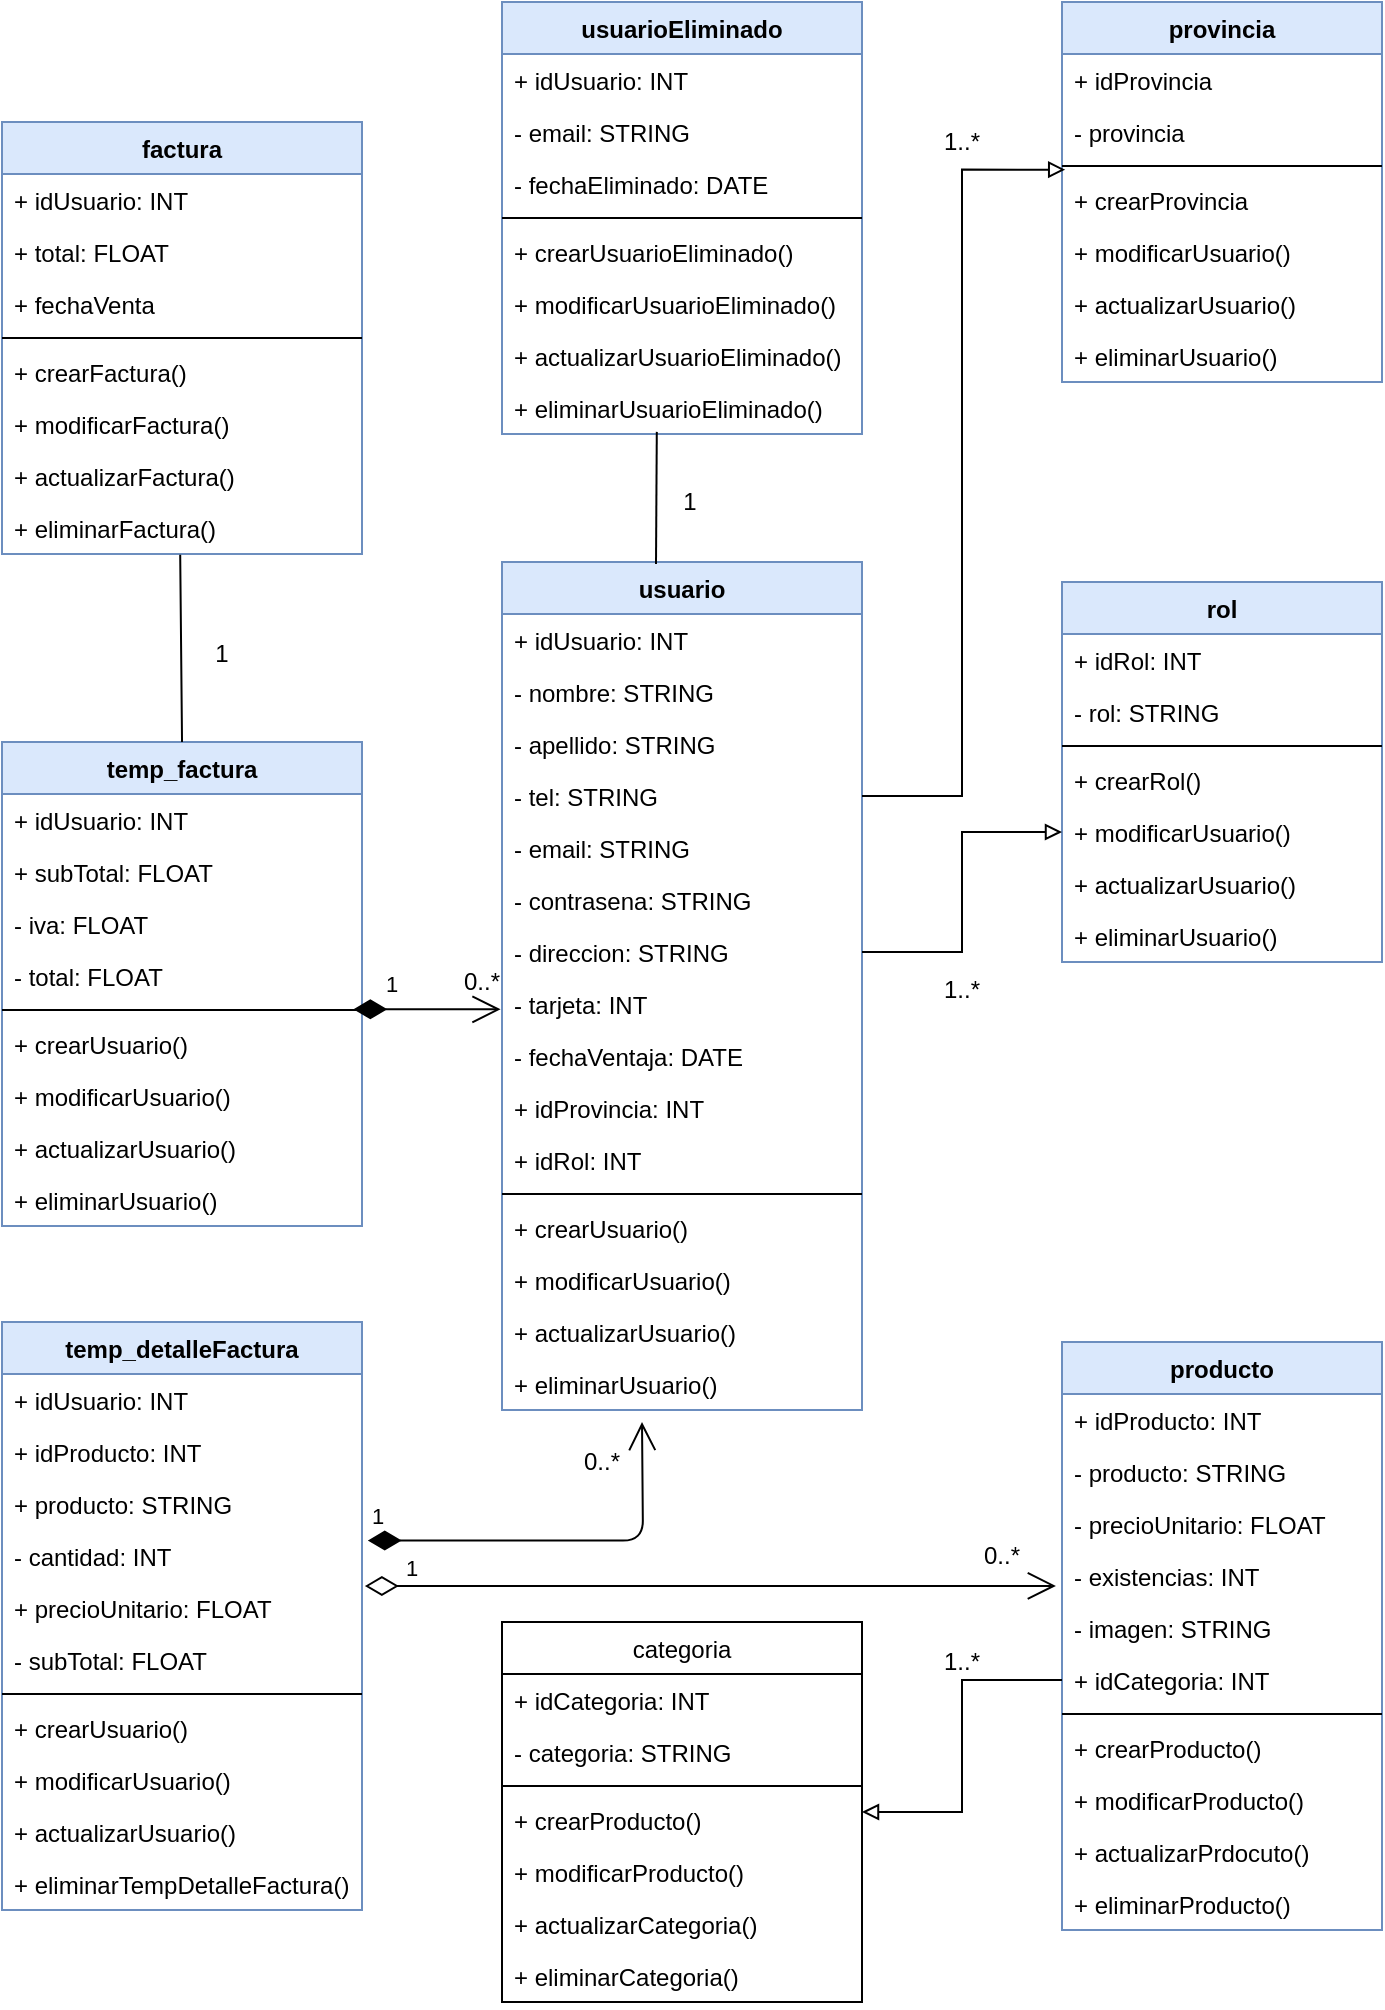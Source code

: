 <mxfile version="14.7.3" type="github">
  <diagram id="C5RBs43oDa-KdzZeNtuy" name="Page-1">
    <mxGraphModel dx="2031" dy="1134" grid="1" gridSize="10" guides="1" tooltips="1" connect="1" arrows="1" fold="1" page="1" pageScale="1" pageWidth="827" pageHeight="1169" math="0" shadow="0">
      <root>
        <mxCell id="WIyWlLk6GJQsqaUBKTNV-0" />
        <mxCell id="WIyWlLk6GJQsqaUBKTNV-1" parent="WIyWlLk6GJQsqaUBKTNV-0" />
        <mxCell id="GubnlPtlJqynrmXWnOc9-0" value="usuarioEliminado" style="swimlane;fontStyle=1;align=center;verticalAlign=top;childLayout=stackLayout;horizontal=1;startSize=26;horizontalStack=0;resizeParent=1;resizeParentMax=0;resizeLast=0;collapsible=1;marginBottom=0;fillColor=#dae8fc;strokeColor=#6c8ebf;" vertex="1" parent="WIyWlLk6GJQsqaUBKTNV-1">
          <mxGeometry x="300" y="140" width="180" height="216" as="geometry" />
        </mxCell>
        <mxCell id="GubnlPtlJqynrmXWnOc9-1" value="+ idUsuario: INT" style="text;strokeColor=none;fillColor=none;align=left;verticalAlign=top;spacingLeft=4;spacingRight=4;overflow=hidden;rotatable=0;points=[[0,0.5],[1,0.5]];portConstraint=eastwest;" vertex="1" parent="GubnlPtlJqynrmXWnOc9-0">
          <mxGeometry y="26" width="180" height="26" as="geometry" />
        </mxCell>
        <mxCell id="GubnlPtlJqynrmXWnOc9-32" value="- email: STRING&#xa;" style="text;strokeColor=none;fillColor=none;align=left;verticalAlign=top;spacingLeft=4;spacingRight=4;overflow=hidden;rotatable=0;points=[[0,0.5],[1,0.5]];portConstraint=eastwest;" vertex="1" parent="GubnlPtlJqynrmXWnOc9-0">
          <mxGeometry y="52" width="180" height="26" as="geometry" />
        </mxCell>
        <mxCell id="GubnlPtlJqynrmXWnOc9-57" value="- fechaEliminado: DATE" style="text;strokeColor=none;fillColor=none;align=left;verticalAlign=top;spacingLeft=4;spacingRight=4;overflow=hidden;rotatable=0;points=[[0,0.5],[1,0.5]];portConstraint=eastwest;" vertex="1" parent="GubnlPtlJqynrmXWnOc9-0">
          <mxGeometry y="78" width="180" height="26" as="geometry" />
        </mxCell>
        <mxCell id="GubnlPtlJqynrmXWnOc9-2" value="" style="line;strokeWidth=1;fillColor=none;align=left;verticalAlign=middle;spacingTop=-1;spacingLeft=3;spacingRight=3;rotatable=0;labelPosition=right;points=[];portConstraint=eastwest;" vertex="1" parent="GubnlPtlJqynrmXWnOc9-0">
          <mxGeometry y="104" width="180" height="8" as="geometry" />
        </mxCell>
        <mxCell id="GubnlPtlJqynrmXWnOc9-3" value="+ crearUsuarioEliminado()" style="text;strokeColor=none;fillColor=none;align=left;verticalAlign=top;spacingLeft=4;spacingRight=4;overflow=hidden;rotatable=0;points=[[0,0.5],[1,0.5]];portConstraint=eastwest;" vertex="1" parent="GubnlPtlJqynrmXWnOc9-0">
          <mxGeometry y="112" width="180" height="26" as="geometry" />
        </mxCell>
        <mxCell id="GubnlPtlJqynrmXWnOc9-54" value="+ modificarUsuarioEliminado()" style="text;strokeColor=none;fillColor=none;align=left;verticalAlign=top;spacingLeft=4;spacingRight=4;overflow=hidden;rotatable=0;points=[[0,0.5],[1,0.5]];portConstraint=eastwest;" vertex="1" parent="GubnlPtlJqynrmXWnOc9-0">
          <mxGeometry y="138" width="180" height="26" as="geometry" />
        </mxCell>
        <mxCell id="GubnlPtlJqynrmXWnOc9-55" value="+ actualizarUsuarioEliminado()" style="text;strokeColor=none;fillColor=none;align=left;verticalAlign=top;spacingLeft=4;spacingRight=4;overflow=hidden;rotatable=0;points=[[0,0.5],[1,0.5]];portConstraint=eastwest;" vertex="1" parent="GubnlPtlJqynrmXWnOc9-0">
          <mxGeometry y="164" width="180" height="26" as="geometry" />
        </mxCell>
        <mxCell id="GubnlPtlJqynrmXWnOc9-56" value="+ eliminarUsuarioEliminado()" style="text;strokeColor=none;fillColor=none;align=left;verticalAlign=top;spacingLeft=4;spacingRight=4;overflow=hidden;rotatable=0;points=[[0,0.5],[1,0.5]];portConstraint=eastwest;" vertex="1" parent="GubnlPtlJqynrmXWnOc9-0">
          <mxGeometry y="190" width="180" height="26" as="geometry" />
        </mxCell>
        <mxCell id="GubnlPtlJqynrmXWnOc9-4" value="usuario" style="swimlane;fontStyle=1;align=center;verticalAlign=top;childLayout=stackLayout;horizontal=1;startSize=26;horizontalStack=0;resizeParent=1;resizeParentMax=0;resizeLast=0;collapsible=1;marginBottom=0;fillColor=#dae8fc;strokeColor=#6c8ebf;" vertex="1" parent="WIyWlLk6GJQsqaUBKTNV-1">
          <mxGeometry x="300" y="420" width="180" height="424" as="geometry" />
        </mxCell>
        <mxCell id="GubnlPtlJqynrmXWnOc9-5" value="+ idUsuario: INT" style="text;strokeColor=none;fillColor=none;align=left;verticalAlign=top;spacingLeft=4;spacingRight=4;overflow=hidden;rotatable=0;points=[[0,0.5],[1,0.5]];portConstraint=eastwest;" vertex="1" parent="GubnlPtlJqynrmXWnOc9-4">
          <mxGeometry y="26" width="180" height="26" as="geometry" />
        </mxCell>
        <mxCell id="GubnlPtlJqynrmXWnOc9-37" value="- nombre: STRING" style="text;strokeColor=none;fillColor=none;align=left;verticalAlign=top;spacingLeft=4;spacingRight=4;overflow=hidden;rotatable=0;points=[[0,0.5],[1,0.5]];portConstraint=eastwest;" vertex="1" parent="GubnlPtlJqynrmXWnOc9-4">
          <mxGeometry y="52" width="180" height="26" as="geometry" />
        </mxCell>
        <mxCell id="GubnlPtlJqynrmXWnOc9-38" value="- apellido: STRING" style="text;strokeColor=none;fillColor=none;align=left;verticalAlign=top;spacingLeft=4;spacingRight=4;overflow=hidden;rotatable=0;points=[[0,0.5],[1,0.5]];portConstraint=eastwest;" vertex="1" parent="GubnlPtlJqynrmXWnOc9-4">
          <mxGeometry y="78" width="180" height="26" as="geometry" />
        </mxCell>
        <mxCell id="GubnlPtlJqynrmXWnOc9-39" value="- tel: STRING" style="text;strokeColor=none;fillColor=none;align=left;verticalAlign=top;spacingLeft=4;spacingRight=4;overflow=hidden;rotatable=0;points=[[0,0.5],[1,0.5]];portConstraint=eastwest;" vertex="1" parent="GubnlPtlJqynrmXWnOc9-4">
          <mxGeometry y="104" width="180" height="26" as="geometry" />
        </mxCell>
        <mxCell id="GubnlPtlJqynrmXWnOc9-40" value="- email: STRING " style="text;strokeColor=none;fillColor=none;align=left;verticalAlign=top;spacingLeft=4;spacingRight=4;overflow=hidden;rotatable=0;points=[[0,0.5],[1,0.5]];portConstraint=eastwest;" vertex="1" parent="GubnlPtlJqynrmXWnOc9-4">
          <mxGeometry y="130" width="180" height="26" as="geometry" />
        </mxCell>
        <mxCell id="GubnlPtlJqynrmXWnOc9-41" value="- contrasena: STRING" style="text;strokeColor=none;fillColor=none;align=left;verticalAlign=top;spacingLeft=4;spacingRight=4;overflow=hidden;rotatable=0;points=[[0,0.5],[1,0.5]];portConstraint=eastwest;" vertex="1" parent="GubnlPtlJqynrmXWnOc9-4">
          <mxGeometry y="156" width="180" height="26" as="geometry" />
        </mxCell>
        <mxCell id="GubnlPtlJqynrmXWnOc9-46" value="- direccion: STRING " style="text;strokeColor=none;fillColor=none;align=left;verticalAlign=top;spacingLeft=4;spacingRight=4;overflow=hidden;rotatable=0;points=[[0,0.5],[1,0.5]];portConstraint=eastwest;" vertex="1" parent="GubnlPtlJqynrmXWnOc9-4">
          <mxGeometry y="182" width="180" height="26" as="geometry" />
        </mxCell>
        <mxCell id="GubnlPtlJqynrmXWnOc9-47" value="- tarjeta: INT " style="text;strokeColor=none;fillColor=none;align=left;verticalAlign=top;spacingLeft=4;spacingRight=4;overflow=hidden;rotatable=0;points=[[0,0.5],[1,0.5]];portConstraint=eastwest;" vertex="1" parent="GubnlPtlJqynrmXWnOc9-4">
          <mxGeometry y="208" width="180" height="26" as="geometry" />
        </mxCell>
        <mxCell id="GubnlPtlJqynrmXWnOc9-48" value="- fechaVentaja: DATE " style="text;strokeColor=none;fillColor=none;align=left;verticalAlign=top;spacingLeft=4;spacingRight=4;overflow=hidden;rotatable=0;points=[[0,0.5],[1,0.5]];portConstraint=eastwest;" vertex="1" parent="GubnlPtlJqynrmXWnOc9-4">
          <mxGeometry y="234" width="180" height="26" as="geometry" />
        </mxCell>
        <mxCell id="GubnlPtlJqynrmXWnOc9-49" value="+ idProvincia: INT " style="text;strokeColor=none;fillColor=none;align=left;verticalAlign=top;spacingLeft=4;spacingRight=4;overflow=hidden;rotatable=0;points=[[0,0.5],[1,0.5]];portConstraint=eastwest;" vertex="1" parent="GubnlPtlJqynrmXWnOc9-4">
          <mxGeometry y="260" width="180" height="26" as="geometry" />
        </mxCell>
        <mxCell id="GubnlPtlJqynrmXWnOc9-50" value="+ idRol: INT" style="text;strokeColor=none;fillColor=none;align=left;verticalAlign=top;spacingLeft=4;spacingRight=4;overflow=hidden;rotatable=0;points=[[0,0.5],[1,0.5]];portConstraint=eastwest;" vertex="1" parent="GubnlPtlJqynrmXWnOc9-4">
          <mxGeometry y="286" width="180" height="26" as="geometry" />
        </mxCell>
        <mxCell id="GubnlPtlJqynrmXWnOc9-6" value="" style="line;strokeWidth=1;fillColor=none;align=left;verticalAlign=middle;spacingTop=-1;spacingLeft=3;spacingRight=3;rotatable=0;labelPosition=right;points=[];portConstraint=eastwest;" vertex="1" parent="GubnlPtlJqynrmXWnOc9-4">
          <mxGeometry y="312" width="180" height="8" as="geometry" />
        </mxCell>
        <mxCell id="GubnlPtlJqynrmXWnOc9-7" value="+ crearUsuario()" style="text;strokeColor=none;fillColor=none;align=left;verticalAlign=top;spacingLeft=4;spacingRight=4;overflow=hidden;rotatable=0;points=[[0,0.5],[1,0.5]];portConstraint=eastwest;" vertex="1" parent="GubnlPtlJqynrmXWnOc9-4">
          <mxGeometry y="320" width="180" height="26" as="geometry" />
        </mxCell>
        <mxCell id="GubnlPtlJqynrmXWnOc9-51" value="+ modificarUsuario()" style="text;strokeColor=none;fillColor=none;align=left;verticalAlign=top;spacingLeft=4;spacingRight=4;overflow=hidden;rotatable=0;points=[[0,0.5],[1,0.5]];portConstraint=eastwest;" vertex="1" parent="GubnlPtlJqynrmXWnOc9-4">
          <mxGeometry y="346" width="180" height="26" as="geometry" />
        </mxCell>
        <mxCell id="GubnlPtlJqynrmXWnOc9-52" value="+ actualizarUsuario()" style="text;strokeColor=none;fillColor=none;align=left;verticalAlign=top;spacingLeft=4;spacingRight=4;overflow=hidden;rotatable=0;points=[[0,0.5],[1,0.5]];portConstraint=eastwest;" vertex="1" parent="GubnlPtlJqynrmXWnOc9-4">
          <mxGeometry y="372" width="180" height="26" as="geometry" />
        </mxCell>
        <mxCell id="GubnlPtlJqynrmXWnOc9-53" value="+ eliminarUsuario()" style="text;strokeColor=none;fillColor=none;align=left;verticalAlign=top;spacingLeft=4;spacingRight=4;overflow=hidden;rotatable=0;points=[[0,0.5],[1,0.5]];portConstraint=eastwest;" vertex="1" parent="GubnlPtlJqynrmXWnOc9-4">
          <mxGeometry y="398" width="180" height="26" as="geometry" />
        </mxCell>
        <mxCell id="GubnlPtlJqynrmXWnOc9-8" value="producto" style="swimlane;fontStyle=1;align=center;verticalAlign=top;childLayout=stackLayout;horizontal=1;startSize=26;horizontalStack=0;resizeParent=1;resizeParentMax=0;resizeLast=0;collapsible=1;marginBottom=0;fillColor=#dae8fc;strokeColor=#6c8ebf;" vertex="1" parent="WIyWlLk6GJQsqaUBKTNV-1">
          <mxGeometry x="580" y="810" width="160" height="294" as="geometry" />
        </mxCell>
        <mxCell id="GubnlPtlJqynrmXWnOc9-9" value="+ idProducto: INT" style="text;strokeColor=none;fillColor=none;align=left;verticalAlign=top;spacingLeft=4;spacingRight=4;overflow=hidden;rotatable=0;points=[[0,0.5],[1,0.5]];portConstraint=eastwest;" vertex="1" parent="GubnlPtlJqynrmXWnOc9-8">
          <mxGeometry y="26" width="160" height="26" as="geometry" />
        </mxCell>
        <mxCell id="GubnlPtlJqynrmXWnOc9-72" value="- producto: STRING" style="text;strokeColor=none;fillColor=none;align=left;verticalAlign=top;spacingLeft=4;spacingRight=4;overflow=hidden;rotatable=0;points=[[0,0.5],[1,0.5]];portConstraint=eastwest;" vertex="1" parent="GubnlPtlJqynrmXWnOc9-8">
          <mxGeometry y="52" width="160" height="26" as="geometry" />
        </mxCell>
        <mxCell id="GubnlPtlJqynrmXWnOc9-73" value="- precioUnitario: FLOAT" style="text;strokeColor=none;fillColor=none;align=left;verticalAlign=top;spacingLeft=4;spacingRight=4;overflow=hidden;rotatable=0;points=[[0,0.5],[1,0.5]];portConstraint=eastwest;" vertex="1" parent="GubnlPtlJqynrmXWnOc9-8">
          <mxGeometry y="78" width="160" height="26" as="geometry" />
        </mxCell>
        <mxCell id="GubnlPtlJqynrmXWnOc9-74" value="- existencias: INT" style="text;strokeColor=none;fillColor=none;align=left;verticalAlign=top;spacingLeft=4;spacingRight=4;overflow=hidden;rotatable=0;points=[[0,0.5],[1,0.5]];portConstraint=eastwest;" vertex="1" parent="GubnlPtlJqynrmXWnOc9-8">
          <mxGeometry y="104" width="160" height="26" as="geometry" />
        </mxCell>
        <mxCell id="GubnlPtlJqynrmXWnOc9-75" value="- imagen: STRING " style="text;strokeColor=none;fillColor=none;align=left;verticalAlign=top;spacingLeft=4;spacingRight=4;overflow=hidden;rotatable=0;points=[[0,0.5],[1,0.5]];portConstraint=eastwest;" vertex="1" parent="GubnlPtlJqynrmXWnOc9-8">
          <mxGeometry y="130" width="160" height="26" as="geometry" />
        </mxCell>
        <mxCell id="GubnlPtlJqynrmXWnOc9-76" value="+ idCategoria: INT" style="text;strokeColor=none;fillColor=none;align=left;verticalAlign=top;spacingLeft=4;spacingRight=4;overflow=hidden;rotatable=0;points=[[0,0.5],[1,0.5]];portConstraint=eastwest;" vertex="1" parent="GubnlPtlJqynrmXWnOc9-8">
          <mxGeometry y="156" width="160" height="26" as="geometry" />
        </mxCell>
        <mxCell id="GubnlPtlJqynrmXWnOc9-10" value="" style="line;strokeWidth=1;fillColor=none;align=left;verticalAlign=middle;spacingTop=-1;spacingLeft=3;spacingRight=3;rotatable=0;labelPosition=right;points=[];portConstraint=eastwest;" vertex="1" parent="GubnlPtlJqynrmXWnOc9-8">
          <mxGeometry y="182" width="160" height="8" as="geometry" />
        </mxCell>
        <mxCell id="GubnlPtlJqynrmXWnOc9-11" value="+ crearProducto()" style="text;strokeColor=none;fillColor=none;align=left;verticalAlign=top;spacingLeft=4;spacingRight=4;overflow=hidden;rotatable=0;points=[[0,0.5],[1,0.5]];portConstraint=eastwest;" vertex="1" parent="GubnlPtlJqynrmXWnOc9-8">
          <mxGeometry y="190" width="160" height="26" as="geometry" />
        </mxCell>
        <mxCell id="GubnlPtlJqynrmXWnOc9-69" value="+ modificarProducto()" style="text;strokeColor=none;fillColor=none;align=left;verticalAlign=top;spacingLeft=4;spacingRight=4;overflow=hidden;rotatable=0;points=[[0,0.5],[1,0.5]];portConstraint=eastwest;" vertex="1" parent="GubnlPtlJqynrmXWnOc9-8">
          <mxGeometry y="216" width="160" height="26" as="geometry" />
        </mxCell>
        <mxCell id="GubnlPtlJqynrmXWnOc9-70" value="+ actualizarPrdocuto()" style="text;strokeColor=none;fillColor=none;align=left;verticalAlign=top;spacingLeft=4;spacingRight=4;overflow=hidden;rotatable=0;points=[[0,0.5],[1,0.5]];portConstraint=eastwest;" vertex="1" parent="GubnlPtlJqynrmXWnOc9-8">
          <mxGeometry y="242" width="160" height="26" as="geometry" />
        </mxCell>
        <mxCell id="GubnlPtlJqynrmXWnOc9-71" value="+ eliminarProducto()" style="text;strokeColor=none;fillColor=none;align=left;verticalAlign=top;spacingLeft=4;spacingRight=4;overflow=hidden;rotatable=0;points=[[0,0.5],[1,0.5]];portConstraint=eastwest;" vertex="1" parent="GubnlPtlJqynrmXWnOc9-8">
          <mxGeometry y="268" width="160" height="26" as="geometry" />
        </mxCell>
        <mxCell id="GubnlPtlJqynrmXWnOc9-16" value="factura" style="swimlane;fontStyle=1;align=center;verticalAlign=top;childLayout=stackLayout;horizontal=1;startSize=26;horizontalStack=0;resizeParent=1;resizeParentMax=0;resizeLast=0;collapsible=1;marginBottom=0;fillColor=#dae8fc;strokeColor=#6c8ebf;" vertex="1" parent="WIyWlLk6GJQsqaUBKTNV-1">
          <mxGeometry x="50" y="200" width="180" height="216" as="geometry" />
        </mxCell>
        <mxCell id="GubnlPtlJqynrmXWnOc9-17" value="+ idUsuario: INT" style="text;strokeColor=none;fillColor=none;align=left;verticalAlign=top;spacingLeft=4;spacingRight=4;overflow=hidden;rotatable=0;points=[[0,0.5],[1,0.5]];portConstraint=eastwest;" vertex="1" parent="GubnlPtlJqynrmXWnOc9-16">
          <mxGeometry y="26" width="180" height="26" as="geometry" />
        </mxCell>
        <mxCell id="GubnlPtlJqynrmXWnOc9-96" value="+ total: FLOAT" style="text;strokeColor=none;fillColor=none;align=left;verticalAlign=top;spacingLeft=4;spacingRight=4;overflow=hidden;rotatable=0;points=[[0,0.5],[1,0.5]];portConstraint=eastwest;" vertex="1" parent="GubnlPtlJqynrmXWnOc9-16">
          <mxGeometry y="52" width="180" height="26" as="geometry" />
        </mxCell>
        <mxCell id="GubnlPtlJqynrmXWnOc9-97" value="+ fechaVenta" style="text;strokeColor=none;fillColor=none;align=left;verticalAlign=top;spacingLeft=4;spacingRight=4;overflow=hidden;rotatable=0;points=[[0,0.5],[1,0.5]];portConstraint=eastwest;" vertex="1" parent="GubnlPtlJqynrmXWnOc9-16">
          <mxGeometry y="78" width="180" height="26" as="geometry" />
        </mxCell>
        <mxCell id="GubnlPtlJqynrmXWnOc9-18" value="" style="line;strokeWidth=1;fillColor=none;align=left;verticalAlign=middle;spacingTop=-1;spacingLeft=3;spacingRight=3;rotatable=0;labelPosition=right;points=[];portConstraint=eastwest;" vertex="1" parent="GubnlPtlJqynrmXWnOc9-16">
          <mxGeometry y="104" width="180" height="8" as="geometry" />
        </mxCell>
        <mxCell id="GubnlPtlJqynrmXWnOc9-19" value="+ crearFactura()" style="text;strokeColor=none;fillColor=none;align=left;verticalAlign=top;spacingLeft=4;spacingRight=4;overflow=hidden;rotatable=0;points=[[0,0.5],[1,0.5]];portConstraint=eastwest;" vertex="1" parent="GubnlPtlJqynrmXWnOc9-16">
          <mxGeometry y="112" width="180" height="26" as="geometry" />
        </mxCell>
        <mxCell id="GubnlPtlJqynrmXWnOc9-98" value="+ modificarFactura()" style="text;strokeColor=none;fillColor=none;align=left;verticalAlign=top;spacingLeft=4;spacingRight=4;overflow=hidden;rotatable=0;points=[[0,0.5],[1,0.5]];portConstraint=eastwest;" vertex="1" parent="GubnlPtlJqynrmXWnOc9-16">
          <mxGeometry y="138" width="180" height="26" as="geometry" />
        </mxCell>
        <mxCell id="GubnlPtlJqynrmXWnOc9-99" value="+ actualizarFactura()" style="text;strokeColor=none;fillColor=none;align=left;verticalAlign=top;spacingLeft=4;spacingRight=4;overflow=hidden;rotatable=0;points=[[0,0.5],[1,0.5]];portConstraint=eastwest;" vertex="1" parent="GubnlPtlJqynrmXWnOc9-16">
          <mxGeometry y="164" width="180" height="26" as="geometry" />
        </mxCell>
        <mxCell id="GubnlPtlJqynrmXWnOc9-100" value="+ eliminarFactura()" style="text;strokeColor=none;fillColor=none;align=left;verticalAlign=top;spacingLeft=4;spacingRight=4;overflow=hidden;rotatable=0;points=[[0,0.5],[1,0.5]];portConstraint=eastwest;" vertex="1" parent="GubnlPtlJqynrmXWnOc9-16">
          <mxGeometry y="190" width="180" height="26" as="geometry" />
        </mxCell>
        <mxCell id="GubnlPtlJqynrmXWnOc9-20" value="temp_detalleFactura" style="swimlane;fontStyle=1;align=center;verticalAlign=top;childLayout=stackLayout;horizontal=1;startSize=26;horizontalStack=0;resizeParent=1;resizeParentMax=0;resizeLast=0;collapsible=1;marginBottom=0;fillColor=#dae8fc;strokeColor=#6c8ebf;" vertex="1" parent="WIyWlLk6GJQsqaUBKTNV-1">
          <mxGeometry x="50" y="800" width="180" height="294" as="geometry" />
        </mxCell>
        <mxCell id="GubnlPtlJqynrmXWnOc9-21" value="+ idUsuario: INT" style="text;strokeColor=none;fillColor=none;align=left;verticalAlign=top;spacingLeft=4;spacingRight=4;overflow=hidden;rotatable=0;points=[[0,0.5],[1,0.5]];portConstraint=eastwest;" vertex="1" parent="GubnlPtlJqynrmXWnOc9-20">
          <mxGeometry y="26" width="180" height="26" as="geometry" />
        </mxCell>
        <mxCell id="GubnlPtlJqynrmXWnOc9-77" value="+ idProducto: INT" style="text;strokeColor=none;fillColor=none;align=left;verticalAlign=top;spacingLeft=4;spacingRight=4;overflow=hidden;rotatable=0;points=[[0,0.5],[1,0.5]];portConstraint=eastwest;" vertex="1" parent="GubnlPtlJqynrmXWnOc9-20">
          <mxGeometry y="52" width="180" height="26" as="geometry" />
        </mxCell>
        <mxCell id="GubnlPtlJqynrmXWnOc9-78" value="+ producto: STRING" style="text;strokeColor=none;fillColor=none;align=left;verticalAlign=top;spacingLeft=4;spacingRight=4;overflow=hidden;rotatable=0;points=[[0,0.5],[1,0.5]];portConstraint=eastwest;" vertex="1" parent="GubnlPtlJqynrmXWnOc9-20">
          <mxGeometry y="78" width="180" height="26" as="geometry" />
        </mxCell>
        <mxCell id="GubnlPtlJqynrmXWnOc9-83" value="- cantidad: INT" style="text;strokeColor=none;fillColor=none;align=left;verticalAlign=top;spacingLeft=4;spacingRight=4;overflow=hidden;rotatable=0;points=[[0,0.5],[1,0.5]];portConstraint=eastwest;" vertex="1" parent="GubnlPtlJqynrmXWnOc9-20">
          <mxGeometry y="104" width="180" height="26" as="geometry" />
        </mxCell>
        <mxCell id="GubnlPtlJqynrmXWnOc9-84" value="+ precioUnitario: FLOAT" style="text;strokeColor=none;fillColor=none;align=left;verticalAlign=top;spacingLeft=4;spacingRight=4;overflow=hidden;rotatable=0;points=[[0,0.5],[1,0.5]];portConstraint=eastwest;" vertex="1" parent="GubnlPtlJqynrmXWnOc9-20">
          <mxGeometry y="130" width="180" height="26" as="geometry" />
        </mxCell>
        <mxCell id="GubnlPtlJqynrmXWnOc9-85" value="- subTotal: FLOAT" style="text;strokeColor=none;fillColor=none;align=left;verticalAlign=top;spacingLeft=4;spacingRight=4;overflow=hidden;rotatable=0;points=[[0,0.5],[1,0.5]];portConstraint=eastwest;" vertex="1" parent="GubnlPtlJqynrmXWnOc9-20">
          <mxGeometry y="156" width="180" height="26" as="geometry" />
        </mxCell>
        <mxCell id="GubnlPtlJqynrmXWnOc9-22" value="" style="line;strokeWidth=1;fillColor=none;align=left;verticalAlign=middle;spacingTop=-1;spacingLeft=3;spacingRight=3;rotatable=0;labelPosition=right;points=[];portConstraint=eastwest;" vertex="1" parent="GubnlPtlJqynrmXWnOc9-20">
          <mxGeometry y="182" width="180" height="8" as="geometry" />
        </mxCell>
        <mxCell id="GubnlPtlJqynrmXWnOc9-23" value="+ crearUsuario()" style="text;strokeColor=none;fillColor=none;align=left;verticalAlign=top;spacingLeft=4;spacingRight=4;overflow=hidden;rotatable=0;points=[[0,0.5],[1,0.5]];portConstraint=eastwest;" vertex="1" parent="GubnlPtlJqynrmXWnOc9-20">
          <mxGeometry y="190" width="180" height="26" as="geometry" />
        </mxCell>
        <mxCell id="GubnlPtlJqynrmXWnOc9-79" value="+ modificarUsuario()" style="text;strokeColor=none;fillColor=none;align=left;verticalAlign=top;spacingLeft=4;spacingRight=4;overflow=hidden;rotatable=0;points=[[0,0.5],[1,0.5]];portConstraint=eastwest;" vertex="1" parent="GubnlPtlJqynrmXWnOc9-20">
          <mxGeometry y="216" width="180" height="26" as="geometry" />
        </mxCell>
        <mxCell id="GubnlPtlJqynrmXWnOc9-80" value="+ actualizarUsuario()&#xa;" style="text;strokeColor=none;fillColor=none;align=left;verticalAlign=top;spacingLeft=4;spacingRight=4;overflow=hidden;rotatable=0;points=[[0,0.5],[1,0.5]];portConstraint=eastwest;" vertex="1" parent="GubnlPtlJqynrmXWnOc9-20">
          <mxGeometry y="242" width="180" height="26" as="geometry" />
        </mxCell>
        <mxCell id="GubnlPtlJqynrmXWnOc9-81" value="+ eliminarTempDetalleFactura()" style="text;strokeColor=none;fillColor=none;align=left;verticalAlign=top;spacingLeft=4;spacingRight=4;overflow=hidden;rotatable=0;points=[[0,0.5],[1,0.5]];portConstraint=eastwest;" vertex="1" parent="GubnlPtlJqynrmXWnOc9-20">
          <mxGeometry y="268" width="180" height="26" as="geometry" />
        </mxCell>
        <mxCell id="GubnlPtlJqynrmXWnOc9-24" value="provincia" style="swimlane;fontStyle=1;align=center;verticalAlign=top;childLayout=stackLayout;horizontal=1;startSize=26;horizontalStack=0;resizeParent=1;resizeParentMax=0;resizeLast=0;collapsible=1;marginBottom=0;fillColor=#dae8fc;strokeColor=#6c8ebf;" vertex="1" parent="WIyWlLk6GJQsqaUBKTNV-1">
          <mxGeometry x="580" y="140" width="160" height="190" as="geometry" />
        </mxCell>
        <mxCell id="GubnlPtlJqynrmXWnOc9-25" value="+ idProvincia" style="text;strokeColor=none;fillColor=none;align=left;verticalAlign=top;spacingLeft=4;spacingRight=4;overflow=hidden;rotatable=0;points=[[0,0.5],[1,0.5]];portConstraint=eastwest;" vertex="1" parent="GubnlPtlJqynrmXWnOc9-24">
          <mxGeometry y="26" width="160" height="26" as="geometry" />
        </mxCell>
        <mxCell id="GubnlPtlJqynrmXWnOc9-65" value="- provincia" style="text;strokeColor=none;fillColor=none;align=left;verticalAlign=top;spacingLeft=4;spacingRight=4;overflow=hidden;rotatable=0;points=[[0,0.5],[1,0.5]];portConstraint=eastwest;" vertex="1" parent="GubnlPtlJqynrmXWnOc9-24">
          <mxGeometry y="52" width="160" height="26" as="geometry" />
        </mxCell>
        <mxCell id="GubnlPtlJqynrmXWnOc9-26" value="" style="line;strokeWidth=1;fillColor=none;align=left;verticalAlign=middle;spacingTop=-1;spacingLeft=3;spacingRight=3;rotatable=0;labelPosition=right;points=[];portConstraint=eastwest;" vertex="1" parent="GubnlPtlJqynrmXWnOc9-24">
          <mxGeometry y="78" width="160" height="8" as="geometry" />
        </mxCell>
        <mxCell id="GubnlPtlJqynrmXWnOc9-27" value="+ crearProvincia" style="text;strokeColor=none;fillColor=none;align=left;verticalAlign=top;spacingLeft=4;spacingRight=4;overflow=hidden;rotatable=0;points=[[0,0.5],[1,0.5]];portConstraint=eastwest;" vertex="1" parent="GubnlPtlJqynrmXWnOc9-24">
          <mxGeometry y="86" width="160" height="26" as="geometry" />
        </mxCell>
        <mxCell id="GubnlPtlJqynrmXWnOc9-66" value="+ modificarUsuario()" style="text;strokeColor=none;fillColor=none;align=left;verticalAlign=top;spacingLeft=4;spacingRight=4;overflow=hidden;rotatable=0;points=[[0,0.5],[1,0.5]];portConstraint=eastwest;" vertex="1" parent="GubnlPtlJqynrmXWnOc9-24">
          <mxGeometry y="112" width="160" height="26" as="geometry" />
        </mxCell>
        <mxCell id="GubnlPtlJqynrmXWnOc9-67" value="+ actualizarUsuario()" style="text;strokeColor=none;fillColor=none;align=left;verticalAlign=top;spacingLeft=4;spacingRight=4;overflow=hidden;rotatable=0;points=[[0,0.5],[1,0.5]];portConstraint=eastwest;" vertex="1" parent="GubnlPtlJqynrmXWnOc9-24">
          <mxGeometry y="138" width="160" height="26" as="geometry" />
        </mxCell>
        <mxCell id="GubnlPtlJqynrmXWnOc9-68" value="+ eliminarUsuario()" style="text;strokeColor=none;fillColor=none;align=left;verticalAlign=top;spacingLeft=4;spacingRight=4;overflow=hidden;rotatable=0;points=[[0,0.5],[1,0.5]];portConstraint=eastwest;" vertex="1" parent="GubnlPtlJqynrmXWnOc9-24">
          <mxGeometry y="164" width="160" height="26" as="geometry" />
        </mxCell>
        <mxCell id="GubnlPtlJqynrmXWnOc9-28" value="rol" style="swimlane;fontStyle=1;align=center;verticalAlign=top;childLayout=stackLayout;horizontal=1;startSize=26;horizontalStack=0;resizeParent=1;resizeParentMax=0;resizeLast=0;collapsible=1;marginBottom=0;fillColor=#dae8fc;strokeColor=#6c8ebf;" vertex="1" parent="WIyWlLk6GJQsqaUBKTNV-1">
          <mxGeometry x="580" y="430" width="160" height="190" as="geometry" />
        </mxCell>
        <mxCell id="GubnlPtlJqynrmXWnOc9-29" value="+ idRol: INT" style="text;strokeColor=none;fillColor=none;align=left;verticalAlign=top;spacingLeft=4;spacingRight=4;overflow=hidden;rotatable=0;points=[[0,0.5],[1,0.5]];portConstraint=eastwest;" vertex="1" parent="GubnlPtlJqynrmXWnOc9-28">
          <mxGeometry y="26" width="160" height="26" as="geometry" />
        </mxCell>
        <mxCell id="GubnlPtlJqynrmXWnOc9-61" value="- rol: STRING" style="text;strokeColor=none;fillColor=none;align=left;verticalAlign=top;spacingLeft=4;spacingRight=4;overflow=hidden;rotatable=0;points=[[0,0.5],[1,0.5]];portConstraint=eastwest;" vertex="1" parent="GubnlPtlJqynrmXWnOc9-28">
          <mxGeometry y="52" width="160" height="26" as="geometry" />
        </mxCell>
        <mxCell id="GubnlPtlJqynrmXWnOc9-30" value="" style="line;strokeWidth=1;fillColor=none;align=left;verticalAlign=middle;spacingTop=-1;spacingLeft=3;spacingRight=3;rotatable=0;labelPosition=right;points=[];portConstraint=eastwest;" vertex="1" parent="GubnlPtlJqynrmXWnOc9-28">
          <mxGeometry y="78" width="160" height="8" as="geometry" />
        </mxCell>
        <mxCell id="GubnlPtlJqynrmXWnOc9-31" value="+ crearRol()" style="text;strokeColor=none;fillColor=none;align=left;verticalAlign=top;spacingLeft=4;spacingRight=4;overflow=hidden;rotatable=0;points=[[0,0.5],[1,0.5]];portConstraint=eastwest;" vertex="1" parent="GubnlPtlJqynrmXWnOc9-28">
          <mxGeometry y="86" width="160" height="26" as="geometry" />
        </mxCell>
        <mxCell id="GubnlPtlJqynrmXWnOc9-62" value="+ modificarUsuario()" style="text;strokeColor=none;fillColor=none;align=left;verticalAlign=top;spacingLeft=4;spacingRight=4;overflow=hidden;rotatable=0;points=[[0,0.5],[1,0.5]];portConstraint=eastwest;" vertex="1" parent="GubnlPtlJqynrmXWnOc9-28">
          <mxGeometry y="112" width="160" height="26" as="geometry" />
        </mxCell>
        <mxCell id="GubnlPtlJqynrmXWnOc9-63" value="+ actualizarUsuario()" style="text;strokeColor=none;fillColor=none;align=left;verticalAlign=top;spacingLeft=4;spacingRight=4;overflow=hidden;rotatable=0;points=[[0,0.5],[1,0.5]];portConstraint=eastwest;" vertex="1" parent="GubnlPtlJqynrmXWnOc9-28">
          <mxGeometry y="138" width="160" height="26" as="geometry" />
        </mxCell>
        <mxCell id="GubnlPtlJqynrmXWnOc9-64" value="+ eliminarUsuario()" style="text;strokeColor=none;fillColor=none;align=left;verticalAlign=top;spacingLeft=4;spacingRight=4;overflow=hidden;rotatable=0;points=[[0,0.5],[1,0.5]];portConstraint=eastwest;" vertex="1" parent="GubnlPtlJqynrmXWnOc9-28">
          <mxGeometry y="164" width="160" height="26" as="geometry" />
        </mxCell>
        <mxCell id="GubnlPtlJqynrmXWnOc9-58" value="" style="endArrow=none;html=1;edgeStyle=orthogonalEdgeStyle;entryX=0.43;entryY=0.959;entryDx=0;entryDy=0;entryPerimeter=0;" edge="1" parent="WIyWlLk6GJQsqaUBKTNV-1" target="GubnlPtlJqynrmXWnOc9-56">
          <mxGeometry relative="1" as="geometry">
            <mxPoint x="377" y="421" as="sourcePoint" />
            <mxPoint x="540" y="380" as="targetPoint" />
            <Array as="points">
              <mxPoint x="377" y="421" />
            </Array>
          </mxGeometry>
        </mxCell>
        <mxCell id="GubnlPtlJqynrmXWnOc9-86" value="temp_factura" style="swimlane;fontStyle=1;align=center;verticalAlign=top;childLayout=stackLayout;horizontal=1;startSize=26;horizontalStack=0;resizeParent=1;resizeParentMax=0;resizeLast=0;collapsible=1;marginBottom=0;fillColor=#dae8fc;strokeColor=#6c8ebf;" vertex="1" parent="WIyWlLk6GJQsqaUBKTNV-1">
          <mxGeometry x="50" y="510" width="180" height="242" as="geometry" />
        </mxCell>
        <mxCell id="GubnlPtlJqynrmXWnOc9-87" value="+ idUsuario: INT " style="text;strokeColor=none;fillColor=none;align=left;verticalAlign=top;spacingLeft=4;spacingRight=4;overflow=hidden;rotatable=0;points=[[0,0.5],[1,0.5]];portConstraint=eastwest;" vertex="1" parent="GubnlPtlJqynrmXWnOc9-86">
          <mxGeometry y="26" width="180" height="26" as="geometry" />
        </mxCell>
        <mxCell id="GubnlPtlJqynrmXWnOc9-90" value="+ subTotal: FLOAT" style="text;strokeColor=none;fillColor=none;align=left;verticalAlign=top;spacingLeft=4;spacingRight=4;overflow=hidden;rotatable=0;points=[[0,0.5],[1,0.5]];portConstraint=eastwest;" vertex="1" parent="GubnlPtlJqynrmXWnOc9-86">
          <mxGeometry y="52" width="180" height="26" as="geometry" />
        </mxCell>
        <mxCell id="GubnlPtlJqynrmXWnOc9-91" value="- iva: FLOAT" style="text;strokeColor=none;fillColor=none;align=left;verticalAlign=top;spacingLeft=4;spacingRight=4;overflow=hidden;rotatable=0;points=[[0,0.5],[1,0.5]];portConstraint=eastwest;" vertex="1" parent="GubnlPtlJqynrmXWnOc9-86">
          <mxGeometry y="78" width="180" height="26" as="geometry" />
        </mxCell>
        <mxCell id="GubnlPtlJqynrmXWnOc9-92" value="- total: FLOAT " style="text;strokeColor=none;fillColor=none;align=left;verticalAlign=top;spacingLeft=4;spacingRight=4;overflow=hidden;rotatable=0;points=[[0,0.5],[1,0.5]];portConstraint=eastwest;" vertex="1" parent="GubnlPtlJqynrmXWnOc9-86">
          <mxGeometry y="104" width="180" height="26" as="geometry" />
        </mxCell>
        <mxCell id="GubnlPtlJqynrmXWnOc9-88" value="" style="line;strokeWidth=1;fillColor=none;align=left;verticalAlign=middle;spacingTop=-1;spacingLeft=3;spacingRight=3;rotatable=0;labelPosition=right;points=[];portConstraint=eastwest;" vertex="1" parent="GubnlPtlJqynrmXWnOc9-86">
          <mxGeometry y="130" width="180" height="8" as="geometry" />
        </mxCell>
        <mxCell id="GubnlPtlJqynrmXWnOc9-89" value="+ crearUsuario()" style="text;strokeColor=none;fillColor=none;align=left;verticalAlign=top;spacingLeft=4;spacingRight=4;overflow=hidden;rotatable=0;points=[[0,0.5],[1,0.5]];portConstraint=eastwest;" vertex="1" parent="GubnlPtlJqynrmXWnOc9-86">
          <mxGeometry y="138" width="180" height="26" as="geometry" />
        </mxCell>
        <mxCell id="GubnlPtlJqynrmXWnOc9-94" value="+ modificarUsuario()" style="text;strokeColor=none;fillColor=none;align=left;verticalAlign=top;spacingLeft=4;spacingRight=4;overflow=hidden;rotatable=0;points=[[0,0.5],[1,0.5]];portConstraint=eastwest;" vertex="1" parent="GubnlPtlJqynrmXWnOc9-86">
          <mxGeometry y="164" width="180" height="26" as="geometry" />
        </mxCell>
        <mxCell id="GubnlPtlJqynrmXWnOc9-93" value="+ actualizarUsuario()" style="text;strokeColor=none;fillColor=none;align=left;verticalAlign=top;spacingLeft=4;spacingRight=4;overflow=hidden;rotatable=0;points=[[0,0.5],[1,0.5]];portConstraint=eastwest;" vertex="1" parent="GubnlPtlJqynrmXWnOc9-86">
          <mxGeometry y="190" width="180" height="26" as="geometry" />
        </mxCell>
        <mxCell id="GubnlPtlJqynrmXWnOc9-95" value="+ eliminarUsuario()" style="text;strokeColor=none;fillColor=none;align=left;verticalAlign=top;spacingLeft=4;spacingRight=4;overflow=hidden;rotatable=0;points=[[0,0.5],[1,0.5]];portConstraint=eastwest;" vertex="1" parent="GubnlPtlJqynrmXWnOc9-86">
          <mxGeometry y="216" width="180" height="26" as="geometry" />
        </mxCell>
        <mxCell id="GubnlPtlJqynrmXWnOc9-101" value="categoria" style="swimlane;fontStyle=0;childLayout=stackLayout;horizontal=1;startSize=26;fillColor=none;horizontalStack=0;resizeParent=1;resizeParentMax=0;resizeLast=0;collapsible=1;marginBottom=0;" vertex="1" parent="WIyWlLk6GJQsqaUBKTNV-1">
          <mxGeometry x="300" y="950" width="180" height="190" as="geometry" />
        </mxCell>
        <mxCell id="GubnlPtlJqynrmXWnOc9-102" value="+ idCategoria: INT" style="text;strokeColor=none;fillColor=none;align=left;verticalAlign=top;spacingLeft=4;spacingRight=4;overflow=hidden;rotatable=0;points=[[0,0.5],[1,0.5]];portConstraint=eastwest;" vertex="1" parent="GubnlPtlJqynrmXWnOc9-101">
          <mxGeometry y="26" width="180" height="26" as="geometry" />
        </mxCell>
        <mxCell id="GubnlPtlJqynrmXWnOc9-103" value="- categoria: STRING" style="text;strokeColor=none;fillColor=none;align=left;verticalAlign=top;spacingLeft=4;spacingRight=4;overflow=hidden;rotatable=0;points=[[0,0.5],[1,0.5]];portConstraint=eastwest;" vertex="1" parent="GubnlPtlJqynrmXWnOc9-101">
          <mxGeometry y="52" width="180" height="26" as="geometry" />
        </mxCell>
        <mxCell id="GubnlPtlJqynrmXWnOc9-105" value="" style="line;strokeWidth=1;fillColor=none;align=left;verticalAlign=middle;spacingTop=-1;spacingLeft=3;spacingRight=3;rotatable=0;labelPosition=right;points=[];portConstraint=eastwest;" vertex="1" parent="GubnlPtlJqynrmXWnOc9-101">
          <mxGeometry y="78" width="180" height="8" as="geometry" />
        </mxCell>
        <mxCell id="GubnlPtlJqynrmXWnOc9-106" value="+ crearProducto()" style="text;strokeColor=none;fillColor=none;align=left;verticalAlign=top;spacingLeft=4;spacingRight=4;overflow=hidden;rotatable=0;points=[[0,0.5],[1,0.5]];portConstraint=eastwest;" vertex="1" parent="GubnlPtlJqynrmXWnOc9-101">
          <mxGeometry y="86" width="180" height="26" as="geometry" />
        </mxCell>
        <mxCell id="GubnlPtlJqynrmXWnOc9-107" value="+ modificarProducto()" style="text;strokeColor=none;fillColor=none;align=left;verticalAlign=top;spacingLeft=4;spacingRight=4;overflow=hidden;rotatable=0;points=[[0,0.5],[1,0.5]];portConstraint=eastwest;" vertex="1" parent="GubnlPtlJqynrmXWnOc9-101">
          <mxGeometry y="112" width="180" height="26" as="geometry" />
        </mxCell>
        <mxCell id="GubnlPtlJqynrmXWnOc9-108" value="+ actualizarCategoria()" style="text;strokeColor=none;fillColor=none;align=left;verticalAlign=top;spacingLeft=4;spacingRight=4;overflow=hidden;rotatable=0;points=[[0,0.5],[1,0.5]];portConstraint=eastwest;" vertex="1" parent="GubnlPtlJqynrmXWnOc9-101">
          <mxGeometry y="138" width="180" height="26" as="geometry" />
        </mxCell>
        <mxCell id="GubnlPtlJqynrmXWnOc9-109" value="+ eliminarCategoria()" style="text;strokeColor=none;fillColor=none;align=left;verticalAlign=top;spacingLeft=4;spacingRight=4;overflow=hidden;rotatable=0;points=[[0,0.5],[1,0.5]];portConstraint=eastwest;" vertex="1" parent="GubnlPtlJqynrmXWnOc9-101">
          <mxGeometry y="164" width="180" height="26" as="geometry" />
        </mxCell>
        <mxCell id="GubnlPtlJqynrmXWnOc9-110" style="edgeStyle=orthogonalEdgeStyle;rounded=0;orthogonalLoop=1;jettySize=auto;html=1;entryX=1;entryY=0.5;entryDx=0;entryDy=0;endArrow=block;endFill=0;" edge="1" parent="WIyWlLk6GJQsqaUBKTNV-1" source="GubnlPtlJqynrmXWnOc9-76" target="GubnlPtlJqynrmXWnOc9-101">
          <mxGeometry relative="1" as="geometry" />
        </mxCell>
        <mxCell id="GubnlPtlJqynrmXWnOc9-111" value="1..*" style="text;html=1;strokeColor=none;fillColor=none;align=center;verticalAlign=middle;whiteSpace=wrap;rounded=0;" vertex="1" parent="WIyWlLk6GJQsqaUBKTNV-1">
          <mxGeometry x="510" y="960" width="40" height="20" as="geometry" />
        </mxCell>
        <mxCell id="GubnlPtlJqynrmXWnOc9-112" style="edgeStyle=orthogonalEdgeStyle;rounded=0;orthogonalLoop=1;jettySize=auto;html=1;entryX=0;entryY=0.5;entryDx=0;entryDy=0;endArrow=block;endFill=0;" edge="1" parent="WIyWlLk6GJQsqaUBKTNV-1" source="GubnlPtlJqynrmXWnOc9-46" target="GubnlPtlJqynrmXWnOc9-62">
          <mxGeometry relative="1" as="geometry" />
        </mxCell>
        <mxCell id="GubnlPtlJqynrmXWnOc9-113" style="edgeStyle=orthogonalEdgeStyle;rounded=0;orthogonalLoop=1;jettySize=auto;html=1;entryX=0.01;entryY=0.729;entryDx=0;entryDy=0;entryPerimeter=0;endArrow=block;endFill=0;" edge="1" parent="WIyWlLk6GJQsqaUBKTNV-1" source="GubnlPtlJqynrmXWnOc9-39" target="GubnlPtlJqynrmXWnOc9-26">
          <mxGeometry relative="1" as="geometry" />
        </mxCell>
        <mxCell id="GubnlPtlJqynrmXWnOc9-114" value="1..*" style="text;html=1;strokeColor=none;fillColor=none;align=center;verticalAlign=middle;whiteSpace=wrap;rounded=0;" vertex="1" parent="WIyWlLk6GJQsqaUBKTNV-1">
          <mxGeometry x="510" y="200" width="40" height="20" as="geometry" />
        </mxCell>
        <mxCell id="GubnlPtlJqynrmXWnOc9-115" value="1..*" style="text;html=1;strokeColor=none;fillColor=none;align=center;verticalAlign=middle;whiteSpace=wrap;rounded=0;" vertex="1" parent="WIyWlLk6GJQsqaUBKTNV-1">
          <mxGeometry x="510" y="624" width="40" height="20" as="geometry" />
        </mxCell>
        <mxCell id="GubnlPtlJqynrmXWnOc9-116" value="1" style="text;html=1;strokeColor=none;fillColor=none;align=center;verticalAlign=middle;whiteSpace=wrap;rounded=0;" vertex="1" parent="WIyWlLk6GJQsqaUBKTNV-1">
          <mxGeometry x="374" y="380" width="40" height="20" as="geometry" />
        </mxCell>
        <mxCell id="GubnlPtlJqynrmXWnOc9-123" value="" style="endArrow=none;html=1;edgeStyle=orthogonalEdgeStyle;entryX=0.495;entryY=1.013;entryDx=0;entryDy=0;entryPerimeter=0;exitX=0.5;exitY=0;exitDx=0;exitDy=0;" edge="1" parent="WIyWlLk6GJQsqaUBKTNV-1" source="GubnlPtlJqynrmXWnOc9-86" target="GubnlPtlJqynrmXWnOc9-100">
          <mxGeometry relative="1" as="geometry">
            <mxPoint x="140" y="496.07" as="sourcePoint" />
            <mxPoint x="140.4" y="430.004" as="targetPoint" />
            <Array as="points">
              <mxPoint x="139" y="508" />
            </Array>
          </mxGeometry>
        </mxCell>
        <mxCell id="GubnlPtlJqynrmXWnOc9-124" value="1" style="text;html=1;strokeColor=none;fillColor=none;align=center;verticalAlign=middle;whiteSpace=wrap;rounded=0;" vertex="1" parent="WIyWlLk6GJQsqaUBKTNV-1">
          <mxGeometry x="140" y="456" width="40" height="20" as="geometry" />
        </mxCell>
        <mxCell id="GubnlPtlJqynrmXWnOc9-125" value="1" style="endArrow=open;html=1;endSize=12;startArrow=diamondThin;startSize=14;startFill=1;edgeStyle=orthogonalEdgeStyle;align=left;verticalAlign=bottom;entryX=-0.004;entryY=0.603;entryDx=0;entryDy=0;entryPerimeter=0;exitX=0.976;exitY=0.458;exitDx=0;exitDy=0;exitPerimeter=0;" edge="1" parent="WIyWlLk6GJQsqaUBKTNV-1" source="GubnlPtlJqynrmXWnOc9-88" target="GubnlPtlJqynrmXWnOc9-47">
          <mxGeometry x="-0.611" y="4" relative="1" as="geometry">
            <mxPoint x="230" y="644" as="sourcePoint" />
            <mxPoint x="285" y="644" as="targetPoint" />
            <mxPoint as="offset" />
          </mxGeometry>
        </mxCell>
        <mxCell id="GubnlPtlJqynrmXWnOc9-126" value="0..*" style="text;html=1;strokeColor=none;fillColor=none;align=center;verticalAlign=middle;whiteSpace=wrap;rounded=0;" vertex="1" parent="WIyWlLk6GJQsqaUBKTNV-1">
          <mxGeometry x="270" y="620" width="40" height="20" as="geometry" />
        </mxCell>
        <mxCell id="GubnlPtlJqynrmXWnOc9-129" value="1" style="endArrow=open;html=1;endSize=12;startArrow=diamondThin;startSize=14;startFill=1;edgeStyle=orthogonalEdgeStyle;align=left;verticalAlign=bottom;exitX=1.016;exitY=0.202;exitDx=0;exitDy=0;exitPerimeter=0;" edge="1" parent="WIyWlLk6GJQsqaUBKTNV-1" source="GubnlPtlJqynrmXWnOc9-83">
          <mxGeometry x="-1" y="3" relative="1" as="geometry">
            <mxPoint x="260" y="910" as="sourcePoint" />
            <mxPoint x="370" y="850" as="targetPoint" />
          </mxGeometry>
        </mxCell>
        <mxCell id="GubnlPtlJqynrmXWnOc9-130" value="0..*" style="text;html=1;strokeColor=none;fillColor=none;align=center;verticalAlign=middle;whiteSpace=wrap;rounded=0;" vertex="1" parent="WIyWlLk6GJQsqaUBKTNV-1">
          <mxGeometry x="330" y="860" width="40" height="20" as="geometry" />
        </mxCell>
        <mxCell id="GubnlPtlJqynrmXWnOc9-131" value="1" style="endArrow=open;html=1;endSize=12;startArrow=diamondThin;startSize=14;startFill=0;edgeStyle=orthogonalEdgeStyle;align=left;verticalAlign=bottom;entryX=-0.019;entryY=0.692;entryDx=0;entryDy=0;entryPerimeter=0;exitX=1.008;exitY=0.077;exitDx=0;exitDy=0;exitPerimeter=0;" edge="1" parent="WIyWlLk6GJQsqaUBKTNV-1" source="GubnlPtlJqynrmXWnOc9-84" target="GubnlPtlJqynrmXWnOc9-74">
          <mxGeometry x="-0.893" relative="1" as="geometry">
            <mxPoint x="310" y="930" as="sourcePoint" />
            <mxPoint x="470" y="930" as="targetPoint" />
            <mxPoint as="offset" />
          </mxGeometry>
        </mxCell>
        <mxCell id="GubnlPtlJqynrmXWnOc9-132" value="0..*" style="text;html=1;strokeColor=none;fillColor=none;align=center;verticalAlign=middle;whiteSpace=wrap;rounded=0;" vertex="1" parent="WIyWlLk6GJQsqaUBKTNV-1">
          <mxGeometry x="530" y="907" width="40" height="20" as="geometry" />
        </mxCell>
      </root>
    </mxGraphModel>
  </diagram>
</mxfile>
